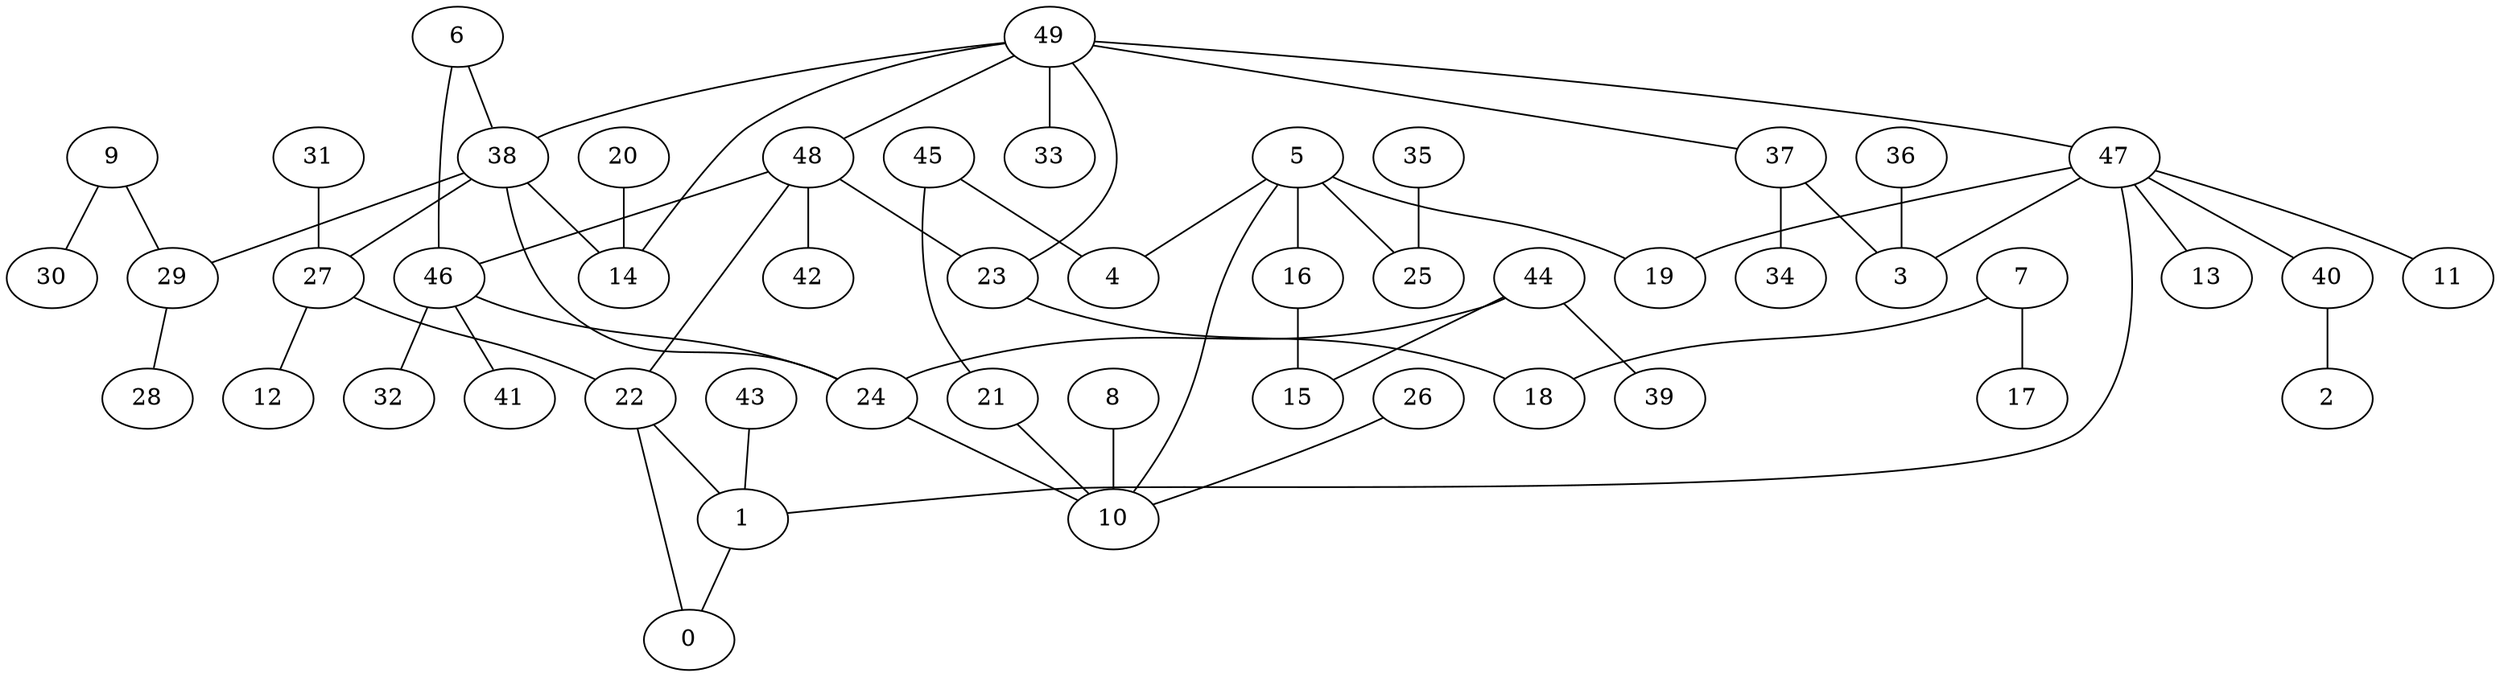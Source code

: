 digraph GG_graph {

subgraph G_graph {
edge [color = black]
"43" -> "1" [dir = none]
"22" -> "1" [dir = none]
"26" -> "10" [dir = none]
"37" -> "34" [dir = none]
"37" -> "3" [dir = none]
"40" -> "2" [dir = none]
"5" -> "4" [dir = none]
"5" -> "25" [dir = none]
"5" -> "16" [dir = none]
"5" -> "10" [dir = none]
"7" -> "17" [dir = none]
"7" -> "18" [dir = none]
"35" -> "25" [dir = none]
"27" -> "12" [dir = none]
"29" -> "28" [dir = none]
"20" -> "14" [dir = none]
"24" -> "10" [dir = none]
"44" -> "39" [dir = none]
"44" -> "24" [dir = none]
"49" -> "33" [dir = none]
"49" -> "48" [dir = none]
"49" -> "23" [dir = none]
"49" -> "47" [dir = none]
"49" -> "38" [dir = none]
"38" -> "14" [dir = none]
"38" -> "29" [dir = none]
"38" -> "24" [dir = none]
"38" -> "27" [dir = none]
"8" -> "10" [dir = none]
"47" -> "11" [dir = none]
"47" -> "40" [dir = none]
"47" -> "13" [dir = none]
"47" -> "3" [dir = none]
"47" -> "1" [dir = none]
"47" -> "19" [dir = none]
"16" -> "15" [dir = none]
"21" -> "10" [dir = none]
"23" -> "18" [dir = none]
"36" -> "3" [dir = none]
"1" -> "0" [dir = none]
"9" -> "30" [dir = none]
"9" -> "29" [dir = none]
"48" -> "42" [dir = none]
"48" -> "46" [dir = none]
"6" -> "46" [dir = none]
"45" -> "4" [dir = none]
"31" -> "27" [dir = none]
"46" -> "41" [dir = none]
"46" -> "32" [dir = none]
"45" -> "21" [dir = none]
"48" -> "23" [dir = none]
"6" -> "38" [dir = none]
"49" -> "14" [dir = none]
"49" -> "37" [dir = none]
"27" -> "22" [dir = none]
"22" -> "0" [dir = none]
"46" -> "24" [dir = none]
"5" -> "19" [dir = none]
"44" -> "15" [dir = none]
"48" -> "22" [dir = none]
}

}

